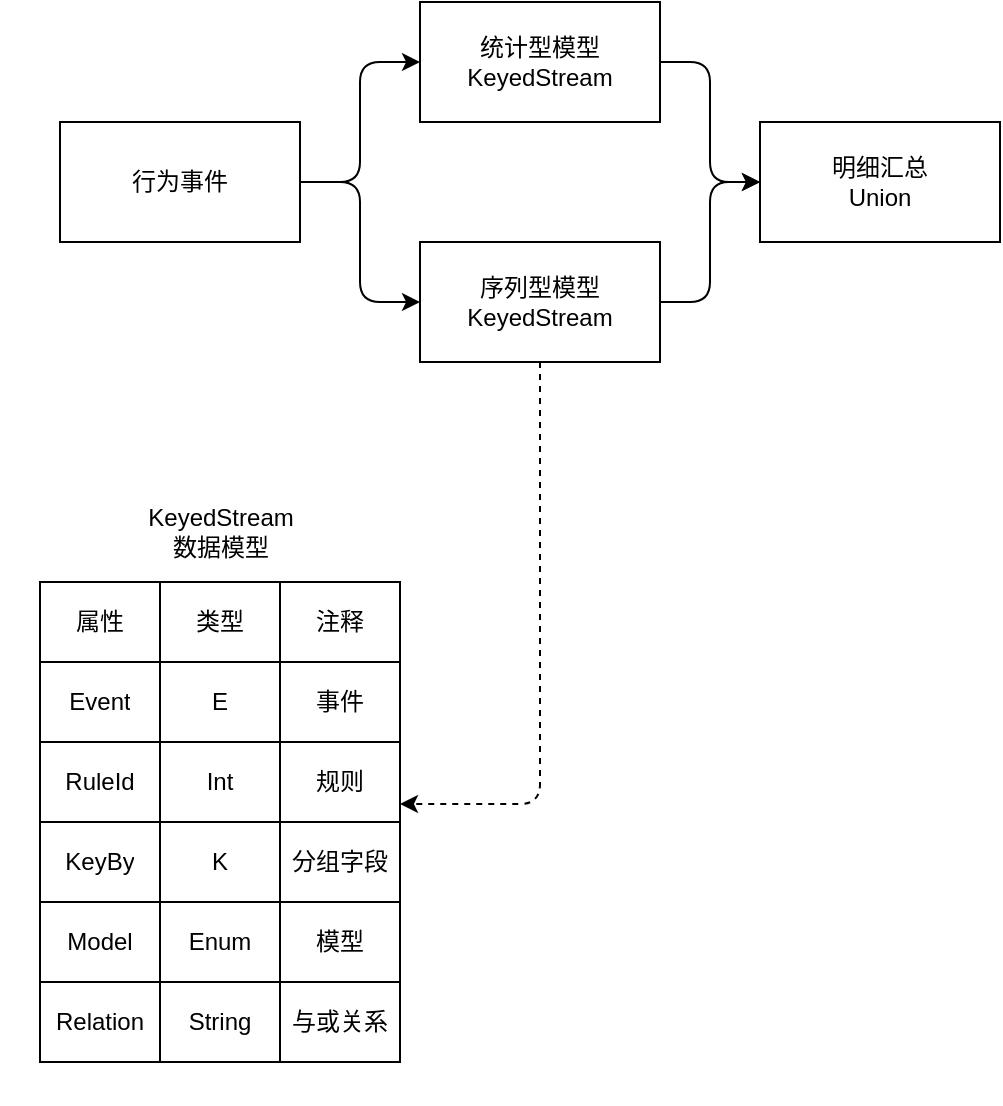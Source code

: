 <mxfile version="16.2.4" type="github">
  <diagram id="x9_vDVGrkxcLB9mls0GU" name="Page-1">
    <mxGraphModel dx="1550" dy="2568" grid="1" gridSize="10" guides="1" tooltips="1" connect="1" arrows="1" fold="1" page="1" pageScale="1" pageWidth="1100" pageHeight="1700" math="0" shadow="0">
      <root>
        <mxCell id="0" />
        <mxCell id="1" parent="0" />
        <mxCell id="9HWVBvcTGCDn2XjVBNJA-2" value="" style="edgeStyle=orthogonalEdgeStyle;curved=0;rounded=1;sketch=0;orthogonalLoop=1;jettySize=auto;html=1;" edge="1" parent="1" source="s-IEDTD_5ezGHBV-ZMmq-2" target="9HWVBvcTGCDn2XjVBNJA-1">
          <mxGeometry relative="1" as="geometry" />
        </mxCell>
        <mxCell id="9HWVBvcTGCDn2XjVBNJA-3" style="edgeStyle=orthogonalEdgeStyle;curved=0;rounded=1;sketch=0;orthogonalLoop=1;jettySize=auto;html=1;exitX=1;exitY=0.5;exitDx=0;exitDy=0;entryX=0;entryY=0.5;entryDx=0;entryDy=0;" edge="1" parent="1" source="s-IEDTD_5ezGHBV-ZMmq-2" target="9HWVBvcTGCDn2XjVBNJA-5">
          <mxGeometry relative="1" as="geometry">
            <mxPoint x="250" y="140" as="targetPoint" />
          </mxGeometry>
        </mxCell>
        <mxCell id="s-IEDTD_5ezGHBV-ZMmq-2" value="行为事件" style="rounded=0;whiteSpace=wrap;html=1;" parent="1" vertex="1">
          <mxGeometry x="110" y="-30" width="120" height="60" as="geometry" />
        </mxCell>
        <mxCell id="9HWVBvcTGCDn2XjVBNJA-24" value="" style="edgeStyle=orthogonalEdgeStyle;curved=0;rounded=1;sketch=0;orthogonalLoop=1;jettySize=auto;html=1;entryX=0;entryY=0.5;entryDx=0;entryDy=0;" edge="1" parent="1" source="9HWVBvcTGCDn2XjVBNJA-1" target="9HWVBvcTGCDn2XjVBNJA-23">
          <mxGeometry relative="1" as="geometry" />
        </mxCell>
        <mxCell id="9HWVBvcTGCDn2XjVBNJA-1" value="统计型模型&lt;br&gt;KeyedStream" style="rounded=0;whiteSpace=wrap;html=1;" vertex="1" parent="1">
          <mxGeometry x="290" y="-90" width="120" height="60" as="geometry" />
        </mxCell>
        <mxCell id="9HWVBvcTGCDn2XjVBNJA-26" style="edgeStyle=orthogonalEdgeStyle;curved=0;rounded=1;sketch=0;orthogonalLoop=1;jettySize=auto;html=1;entryX=0;entryY=0.5;entryDx=0;entryDy=0;" edge="1" parent="1" source="9HWVBvcTGCDn2XjVBNJA-5" target="9HWVBvcTGCDn2XjVBNJA-23">
          <mxGeometry relative="1" as="geometry" />
        </mxCell>
        <mxCell id="9HWVBvcTGCDn2XjVBNJA-42" style="edgeStyle=orthogonalEdgeStyle;curved=0;rounded=1;sketch=0;orthogonalLoop=1;jettySize=auto;html=1;exitX=0.5;exitY=1;exitDx=0;exitDy=0;strokeColor=none;startArrow=none;" edge="1" parent="1" source="9HWVBvcTGCDn2XjVBNJA-41">
          <mxGeometry relative="1" as="geometry">
            <mxPoint x="220" y="280" as="targetPoint" />
          </mxGeometry>
        </mxCell>
        <mxCell id="9HWVBvcTGCDn2XjVBNJA-81" style="edgeStyle=orthogonalEdgeStyle;curved=0;rounded=1;sketch=0;orthogonalLoop=1;jettySize=auto;html=1;entryX=1;entryY=0.775;entryDx=0;entryDy=0;entryPerimeter=0;dashed=1;" edge="1" parent="1" source="9HWVBvcTGCDn2XjVBNJA-5" target="9HWVBvcTGCDn2XjVBNJA-69">
          <mxGeometry relative="1" as="geometry" />
        </mxCell>
        <mxCell id="9HWVBvcTGCDn2XjVBNJA-5" value="序列型模型&lt;br&gt;KeyedStream" style="rounded=0;whiteSpace=wrap;html=1;" vertex="1" parent="1">
          <mxGeometry x="290" y="30" width="120" height="60" as="geometry" />
        </mxCell>
        <mxCell id="9HWVBvcTGCDn2XjVBNJA-23" value="明细汇总&lt;br&gt;Union" style="rounded=0;whiteSpace=wrap;html=1;" vertex="1" parent="1">
          <mxGeometry x="460" y="-30" width="120" height="60" as="geometry" />
        </mxCell>
        <mxCell id="9HWVBvcTGCDn2XjVBNJA-60" value="" style="shape=table;startSize=0;container=1;collapsible=0;childLayout=tableLayout;rounded=0;sketch=0;" vertex="1" parent="1">
          <mxGeometry x="100" y="200" width="180" height="240" as="geometry" />
        </mxCell>
        <mxCell id="9HWVBvcTGCDn2XjVBNJA-61" value="" style="shape=tableRow;horizontal=0;startSize=0;swimlaneHead=0;swimlaneBody=0;top=0;left=0;bottom=0;right=0;collapsible=0;dropTarget=0;fillColor=none;points=[[0,0.5],[1,0.5]];portConstraint=eastwest;rounded=0;sketch=0;" vertex="1" parent="9HWVBvcTGCDn2XjVBNJA-60">
          <mxGeometry width="180" height="40" as="geometry" />
        </mxCell>
        <mxCell id="9HWVBvcTGCDn2XjVBNJA-62" value="属性" style="shape=partialRectangle;html=1;whiteSpace=wrap;connectable=0;overflow=hidden;fillColor=none;top=0;left=0;bottom=0;right=0;pointerEvents=1;rounded=0;sketch=0;" vertex="1" parent="9HWVBvcTGCDn2XjVBNJA-61">
          <mxGeometry width="60" height="40" as="geometry">
            <mxRectangle width="60" height="40" as="alternateBounds" />
          </mxGeometry>
        </mxCell>
        <mxCell id="9HWVBvcTGCDn2XjVBNJA-63" value="类型" style="shape=partialRectangle;html=1;whiteSpace=wrap;connectable=0;overflow=hidden;fillColor=none;top=0;left=0;bottom=0;right=0;pointerEvents=1;rounded=0;sketch=0;" vertex="1" parent="9HWVBvcTGCDn2XjVBNJA-61">
          <mxGeometry x="60" width="60" height="40" as="geometry">
            <mxRectangle width="60" height="40" as="alternateBounds" />
          </mxGeometry>
        </mxCell>
        <mxCell id="9HWVBvcTGCDn2XjVBNJA-64" value="注释" style="shape=partialRectangle;html=1;whiteSpace=wrap;connectable=0;overflow=hidden;fillColor=none;top=0;left=0;bottom=0;right=0;pointerEvents=1;rounded=0;sketch=0;" vertex="1" parent="9HWVBvcTGCDn2XjVBNJA-61">
          <mxGeometry x="120" width="60" height="40" as="geometry">
            <mxRectangle width="60" height="40" as="alternateBounds" />
          </mxGeometry>
        </mxCell>
        <mxCell id="9HWVBvcTGCDn2XjVBNJA-65" value="" style="shape=tableRow;horizontal=0;startSize=0;swimlaneHead=0;swimlaneBody=0;top=0;left=0;bottom=0;right=0;collapsible=0;dropTarget=0;fillColor=none;points=[[0,0.5],[1,0.5]];portConstraint=eastwest;rounded=0;sketch=0;" vertex="1" parent="9HWVBvcTGCDn2XjVBNJA-60">
          <mxGeometry y="40" width="180" height="40" as="geometry" />
        </mxCell>
        <mxCell id="9HWVBvcTGCDn2XjVBNJA-66" value="Event" style="shape=partialRectangle;html=1;whiteSpace=wrap;connectable=0;overflow=hidden;fillColor=none;top=0;left=0;bottom=0;right=0;pointerEvents=1;rounded=0;sketch=0;" vertex="1" parent="9HWVBvcTGCDn2XjVBNJA-65">
          <mxGeometry width="60" height="40" as="geometry">
            <mxRectangle width="60" height="40" as="alternateBounds" />
          </mxGeometry>
        </mxCell>
        <mxCell id="9HWVBvcTGCDn2XjVBNJA-67" value="E" style="shape=partialRectangle;html=1;whiteSpace=wrap;connectable=0;overflow=hidden;fillColor=none;top=0;left=0;bottom=0;right=0;pointerEvents=1;rounded=0;sketch=0;" vertex="1" parent="9HWVBvcTGCDn2XjVBNJA-65">
          <mxGeometry x="60" width="60" height="40" as="geometry">
            <mxRectangle width="60" height="40" as="alternateBounds" />
          </mxGeometry>
        </mxCell>
        <mxCell id="9HWVBvcTGCDn2XjVBNJA-68" value="事件" style="shape=partialRectangle;html=1;whiteSpace=wrap;connectable=0;overflow=hidden;fillColor=none;top=0;left=0;bottom=0;right=0;pointerEvents=1;rounded=0;sketch=0;" vertex="1" parent="9HWVBvcTGCDn2XjVBNJA-65">
          <mxGeometry x="120" width="60" height="40" as="geometry">
            <mxRectangle width="60" height="40" as="alternateBounds" />
          </mxGeometry>
        </mxCell>
        <mxCell id="9HWVBvcTGCDn2XjVBNJA-69" value="" style="shape=tableRow;horizontal=0;startSize=0;swimlaneHead=0;swimlaneBody=0;top=0;left=0;bottom=0;right=0;collapsible=0;dropTarget=0;fillColor=none;points=[[0,0.5],[1,0.5]];portConstraint=eastwest;rounded=0;sketch=0;" vertex="1" parent="9HWVBvcTGCDn2XjVBNJA-60">
          <mxGeometry y="80" width="180" height="40" as="geometry" />
        </mxCell>
        <mxCell id="9HWVBvcTGCDn2XjVBNJA-70" value="RuleId" style="shape=partialRectangle;html=1;whiteSpace=wrap;connectable=0;overflow=hidden;fillColor=none;top=0;left=0;bottom=0;right=0;pointerEvents=1;rounded=0;sketch=0;" vertex="1" parent="9HWVBvcTGCDn2XjVBNJA-69">
          <mxGeometry width="60" height="40" as="geometry">
            <mxRectangle width="60" height="40" as="alternateBounds" />
          </mxGeometry>
        </mxCell>
        <mxCell id="9HWVBvcTGCDn2XjVBNJA-71" value="Int" style="shape=partialRectangle;html=1;whiteSpace=wrap;connectable=0;overflow=hidden;fillColor=none;top=0;left=0;bottom=0;right=0;pointerEvents=1;rounded=0;sketch=0;" vertex="1" parent="9HWVBvcTGCDn2XjVBNJA-69">
          <mxGeometry x="60" width="60" height="40" as="geometry">
            <mxRectangle width="60" height="40" as="alternateBounds" />
          </mxGeometry>
        </mxCell>
        <mxCell id="9HWVBvcTGCDn2XjVBNJA-72" value="规则" style="shape=partialRectangle;html=1;whiteSpace=wrap;connectable=0;overflow=hidden;fillColor=none;top=0;left=0;bottom=0;right=0;pointerEvents=1;rounded=0;sketch=0;" vertex="1" parent="9HWVBvcTGCDn2XjVBNJA-69">
          <mxGeometry x="120" width="60" height="40" as="geometry">
            <mxRectangle width="60" height="40" as="alternateBounds" />
          </mxGeometry>
        </mxCell>
        <mxCell id="9HWVBvcTGCDn2XjVBNJA-73" value="" style="shape=tableRow;horizontal=0;startSize=0;swimlaneHead=0;swimlaneBody=0;top=0;left=0;bottom=0;right=0;collapsible=0;dropTarget=0;fillColor=none;points=[[0,0.5],[1,0.5]];portConstraint=eastwest;rounded=0;sketch=0;" vertex="1" parent="9HWVBvcTGCDn2XjVBNJA-60">
          <mxGeometry y="120" width="180" height="40" as="geometry" />
        </mxCell>
        <mxCell id="9HWVBvcTGCDn2XjVBNJA-74" value="KeyBy" style="shape=partialRectangle;html=1;whiteSpace=wrap;connectable=0;overflow=hidden;fillColor=none;top=0;left=0;bottom=0;right=0;pointerEvents=1;rounded=0;sketch=0;" vertex="1" parent="9HWVBvcTGCDn2XjVBNJA-73">
          <mxGeometry width="60" height="40" as="geometry">
            <mxRectangle width="60" height="40" as="alternateBounds" />
          </mxGeometry>
        </mxCell>
        <mxCell id="9HWVBvcTGCDn2XjVBNJA-75" value="K" style="shape=partialRectangle;html=1;whiteSpace=wrap;connectable=0;overflow=hidden;fillColor=none;top=0;left=0;bottom=0;right=0;pointerEvents=1;rounded=0;sketch=0;" vertex="1" parent="9HWVBvcTGCDn2XjVBNJA-73">
          <mxGeometry x="60" width="60" height="40" as="geometry">
            <mxRectangle width="60" height="40" as="alternateBounds" />
          </mxGeometry>
        </mxCell>
        <mxCell id="9HWVBvcTGCDn2XjVBNJA-76" value="分组字段" style="shape=partialRectangle;html=1;whiteSpace=wrap;connectable=0;overflow=hidden;fillColor=none;top=0;left=0;bottom=0;right=0;pointerEvents=1;rounded=0;sketch=0;" vertex="1" parent="9HWVBvcTGCDn2XjVBNJA-73">
          <mxGeometry x="120" width="60" height="40" as="geometry">
            <mxRectangle width="60" height="40" as="alternateBounds" />
          </mxGeometry>
        </mxCell>
        <mxCell id="9HWVBvcTGCDn2XjVBNJA-77" value="" style="shape=tableRow;horizontal=0;startSize=0;swimlaneHead=0;swimlaneBody=0;top=0;left=0;bottom=0;right=0;collapsible=0;dropTarget=0;fillColor=none;points=[[0,0.5],[1,0.5]];portConstraint=eastwest;rounded=0;sketch=0;" vertex="1" parent="9HWVBvcTGCDn2XjVBNJA-60">
          <mxGeometry y="160" width="180" height="40" as="geometry" />
        </mxCell>
        <mxCell id="9HWVBvcTGCDn2XjVBNJA-78" value="Model" style="shape=partialRectangle;html=1;whiteSpace=wrap;connectable=0;overflow=hidden;fillColor=none;top=0;left=0;bottom=0;right=0;pointerEvents=1;rounded=0;sketch=0;" vertex="1" parent="9HWVBvcTGCDn2XjVBNJA-77">
          <mxGeometry width="60" height="40" as="geometry">
            <mxRectangle width="60" height="40" as="alternateBounds" />
          </mxGeometry>
        </mxCell>
        <mxCell id="9HWVBvcTGCDn2XjVBNJA-79" value="Enum" style="shape=partialRectangle;html=1;whiteSpace=wrap;connectable=0;overflow=hidden;fillColor=none;top=0;left=0;bottom=0;right=0;pointerEvents=1;rounded=0;sketch=0;" vertex="1" parent="9HWVBvcTGCDn2XjVBNJA-77">
          <mxGeometry x="60" width="60" height="40" as="geometry">
            <mxRectangle width="60" height="40" as="alternateBounds" />
          </mxGeometry>
        </mxCell>
        <mxCell id="9HWVBvcTGCDn2XjVBNJA-80" value="模型" style="shape=partialRectangle;html=1;whiteSpace=wrap;connectable=0;overflow=hidden;fillColor=none;top=0;left=0;bottom=0;right=0;pointerEvents=1;rounded=0;sketch=0;" vertex="1" parent="9HWVBvcTGCDn2XjVBNJA-77">
          <mxGeometry x="120" width="60" height="40" as="geometry">
            <mxRectangle width="60" height="40" as="alternateBounds" />
          </mxGeometry>
        </mxCell>
        <mxCell id="9HWVBvcTGCDn2XjVBNJA-89" style="shape=tableRow;horizontal=0;startSize=0;swimlaneHead=0;swimlaneBody=0;top=0;left=0;bottom=0;right=0;collapsible=0;dropTarget=0;fillColor=none;points=[[0,0.5],[1,0.5]];portConstraint=eastwest;rounded=0;sketch=0;" vertex="1" parent="9HWVBvcTGCDn2XjVBNJA-60">
          <mxGeometry y="200" width="180" height="40" as="geometry" />
        </mxCell>
        <mxCell id="9HWVBvcTGCDn2XjVBNJA-90" value="Relation" style="shape=partialRectangle;html=1;whiteSpace=wrap;connectable=0;overflow=hidden;fillColor=none;top=0;left=0;bottom=0;right=0;pointerEvents=1;rounded=0;sketch=0;" vertex="1" parent="9HWVBvcTGCDn2XjVBNJA-89">
          <mxGeometry width="60" height="40" as="geometry">
            <mxRectangle width="60" height="40" as="alternateBounds" />
          </mxGeometry>
        </mxCell>
        <mxCell id="9HWVBvcTGCDn2XjVBNJA-91" value="String" style="shape=partialRectangle;html=1;whiteSpace=wrap;connectable=0;overflow=hidden;fillColor=none;top=0;left=0;bottom=0;right=0;pointerEvents=1;rounded=0;sketch=0;" vertex="1" parent="9HWVBvcTGCDn2XjVBNJA-89">
          <mxGeometry x="60" width="60" height="40" as="geometry">
            <mxRectangle width="60" height="40" as="alternateBounds" />
          </mxGeometry>
        </mxCell>
        <mxCell id="9HWVBvcTGCDn2XjVBNJA-92" value="与或关系" style="shape=partialRectangle;html=1;whiteSpace=wrap;connectable=0;overflow=hidden;fillColor=none;top=0;left=0;bottom=0;right=0;pointerEvents=1;rounded=0;sketch=0;" vertex="1" parent="9HWVBvcTGCDn2XjVBNJA-89">
          <mxGeometry x="120" width="60" height="40" as="geometry">
            <mxRectangle width="60" height="40" as="alternateBounds" />
          </mxGeometry>
        </mxCell>
        <mxCell id="9HWVBvcTGCDn2XjVBNJA-82" value="" style="edgeStyle=orthogonalEdgeStyle;curved=0;rounded=1;sketch=0;orthogonalLoop=1;jettySize=auto;html=1;exitX=0.5;exitY=1;exitDx=0;exitDy=0;strokeColor=none;endArrow=none;startArrow=none;" edge="1" parent="1" source="9HWVBvcTGCDn2XjVBNJA-41" target="9HWVBvcTGCDn2XjVBNJA-60">
          <mxGeometry relative="1" as="geometry">
            <mxPoint x="350" y="90" as="sourcePoint" />
            <mxPoint x="220" y="280" as="targetPoint" />
          </mxGeometry>
        </mxCell>
        <mxCell id="9HWVBvcTGCDn2XjVBNJA-83" value="" style="edgeStyle=orthogonalEdgeStyle;curved=0;rounded=1;sketch=0;orthogonalLoop=1;jettySize=auto;html=1;exitX=0.5;exitY=1;exitDx=0;exitDy=0;strokeColor=none;startArrow=none;endArrow=none;" edge="1" parent="1" source="9HWVBvcTGCDn2XjVBNJA-60" target="9HWVBvcTGCDn2XjVBNJA-41">
          <mxGeometry relative="1" as="geometry">
            <mxPoint x="190" y="400" as="sourcePoint" />
            <mxPoint x="220" y="280" as="targetPoint" />
          </mxGeometry>
        </mxCell>
        <mxCell id="9HWVBvcTGCDn2XjVBNJA-41" value="KeyedStream&lt;br&gt;数据模型" style="text;html=1;align=center;verticalAlign=middle;resizable=0;points=[];autosize=1;strokeColor=none;fillColor=none;" vertex="1" parent="1">
          <mxGeometry x="145" y="160" width="90" height="30" as="geometry" />
        </mxCell>
        <mxCell id="9HWVBvcTGCDn2XjVBNJA-93" value="" style="edgeStyle=orthogonalEdgeStyle;curved=0;rounded=1;sketch=0;orthogonalLoop=1;jettySize=auto;html=1;exitX=0.5;exitY=1;exitDx=0;exitDy=0;strokeColor=none;endArrow=none;" edge="1" parent="1" source="9HWVBvcTGCDn2XjVBNJA-5" target="9HWVBvcTGCDn2XjVBNJA-41">
          <mxGeometry relative="1" as="geometry">
            <mxPoint x="350" y="90" as="sourcePoint" />
            <mxPoint x="190" y="200" as="targetPoint" />
          </mxGeometry>
        </mxCell>
      </root>
    </mxGraphModel>
  </diagram>
</mxfile>
